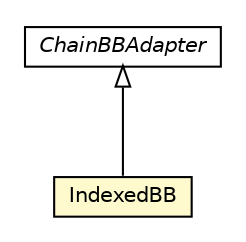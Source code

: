 #!/usr/local/bin/dot
#
# Class diagram 
# Generated by UMLGraph version R5_6_6-1-g9240c4 (http://www.umlgraph.org/)
#

digraph G {
	edge [fontname="Helvetica",fontsize=10,labelfontname="Helvetica",labelfontsize=10];
	node [fontname="Helvetica",fontsize=10,shape=plaintext];
	nodesep=0.25;
	ranksep=0.5;
	// jason.bb.IndexedBB
	c23179 [label=<<table title="jason.bb.IndexedBB" border="0" cellborder="1" cellspacing="0" cellpadding="2" port="p" bgcolor="lemonChiffon" href="./IndexedBB.html">
		<tr><td><table border="0" cellspacing="0" cellpadding="1">
<tr><td align="center" balign="center"> IndexedBB </td></tr>
		</table></td></tr>
		</table>>, URL="./IndexedBB.html", fontname="Helvetica", fontcolor="black", fontsize=10.0];
	// jason.bb.ChainBBAdapter
	c23181 [label=<<table title="jason.bb.ChainBBAdapter" border="0" cellborder="1" cellspacing="0" cellpadding="2" port="p" href="./ChainBBAdapter.html">
		<tr><td><table border="0" cellspacing="0" cellpadding="1">
<tr><td align="center" balign="center"><font face="Helvetica-Oblique"> ChainBBAdapter </font></td></tr>
		</table></td></tr>
		</table>>, URL="./ChainBBAdapter.html", fontname="Helvetica", fontcolor="black", fontsize=10.0];
	//jason.bb.IndexedBB extends jason.bb.ChainBBAdapter
	c23181:p -> c23179:p [dir=back,arrowtail=empty];
}

